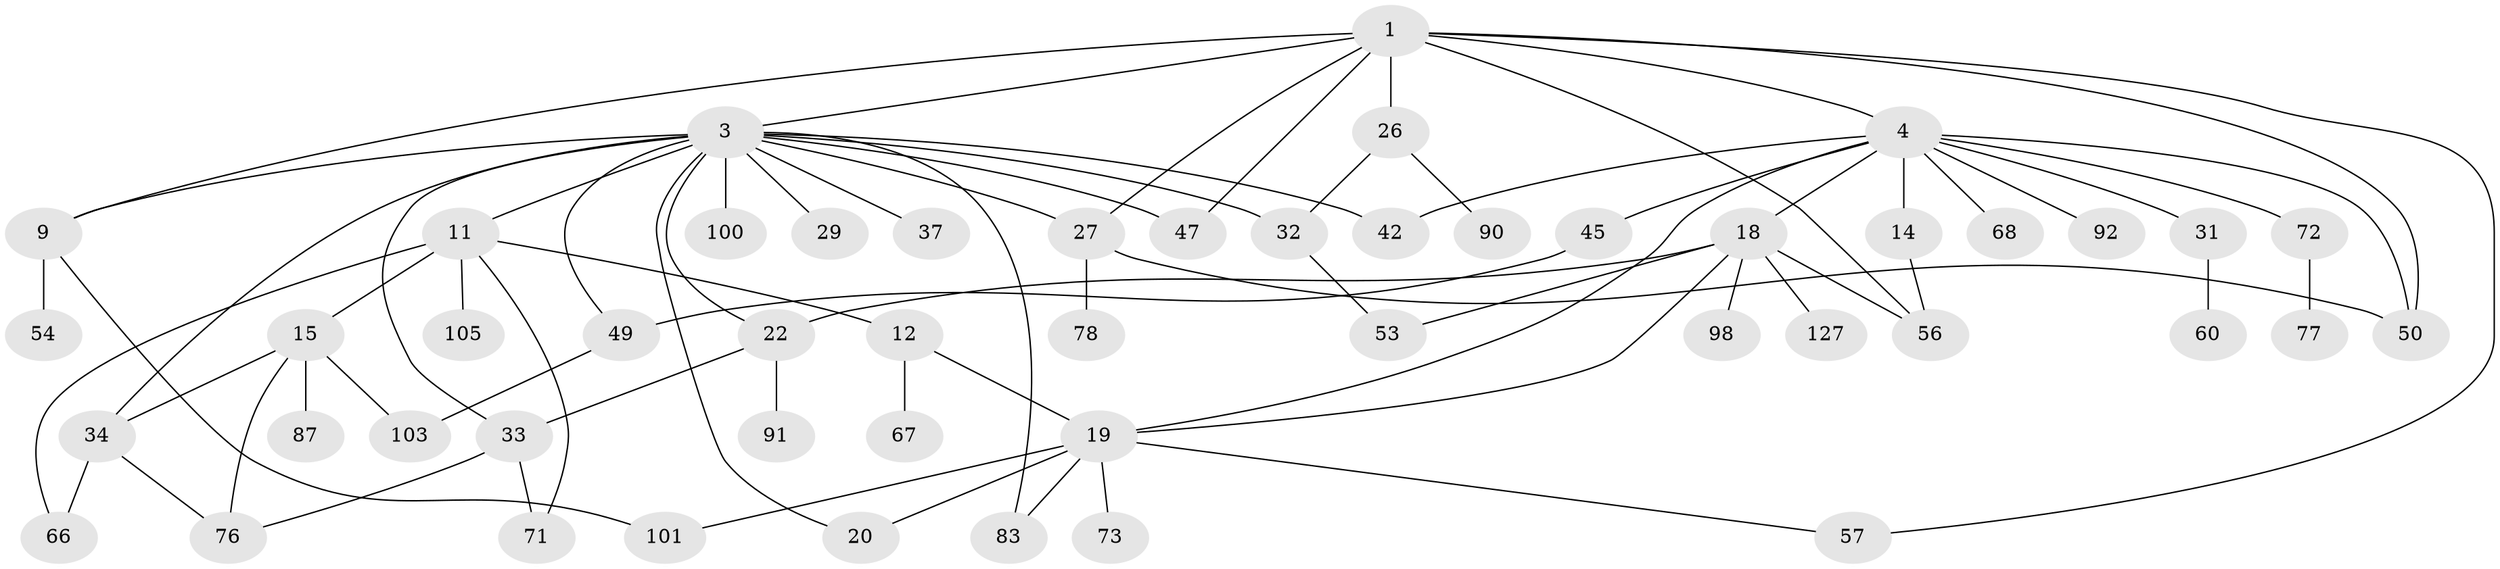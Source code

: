 // original degree distribution, {4: 0.08661417322834646, 8: 0.007874015748031496, 7: 0.015748031496062992, 6: 0.015748031496062992, 5: 0.05511811023622047, 3: 0.2125984251968504, 2: 0.30708661417322836, 1: 0.2992125984251969}
// Generated by graph-tools (version 1.1) at 2025/16/03/04/25 18:16:58]
// undirected, 50 vertices, 74 edges
graph export_dot {
graph [start="1"]
  node [color=gray90,style=filled];
  1 [super="+2+96"];
  3 [super="+5+6+17+46+8"];
  4 [super="+13+7+21"];
  9 [super="+40+89"];
  11 [super="+16"];
  12 [super="+81+51"];
  14 [super="+94"];
  15 [super="+24+23"];
  18 [super="+79+28+38"];
  19 [super="+122+114+69"];
  20 [super="+63"];
  22 [super="+41+36"];
  26 [super="+119+35"];
  27 [super="+70"];
  29;
  31 [super="+52+48"];
  32 [super="+112"];
  33 [super="+95+104+43"];
  34 [super="+102+99"];
  37;
  42;
  45;
  47 [super="+93"];
  49;
  50 [super="+61"];
  53 [super="+65"];
  54;
  56 [super="+62"];
  57;
  60;
  66 [super="+125+75"];
  67;
  68 [super="+74"];
  71;
  72 [super="+80"];
  73;
  76;
  77;
  78;
  83;
  87;
  90;
  91;
  92;
  98;
  100;
  101 [super="+110"];
  103 [super="+113"];
  105;
  127;
  1 -- 9;
  1 -- 57;
  1 -- 3;
  1 -- 4;
  1 -- 47;
  1 -- 50;
  1 -- 56;
  1 -- 26;
  1 -- 27;
  3 -- 11;
  3 -- 20;
  3 -- 37;
  3 -- 32;
  3 -- 33;
  3 -- 22 [weight=2];
  3 -- 29;
  3 -- 47;
  3 -- 9;
  3 -- 27;
  3 -- 49;
  3 -- 34;
  3 -- 83;
  3 -- 100;
  3 -- 42;
  4 -- 14;
  4 -- 31;
  4 -- 68;
  4 -- 18 [weight=3];
  4 -- 19;
  4 -- 50;
  4 -- 72;
  4 -- 42;
  4 -- 45;
  4 -- 92;
  9 -- 54;
  9 -- 101;
  11 -- 12;
  11 -- 15;
  11 -- 105;
  11 -- 66;
  11 -- 71;
  12 -- 19;
  12 -- 67;
  14 -- 56;
  15 -- 34;
  15 -- 76;
  15 -- 103;
  15 -- 87;
  18 -- 56;
  18 -- 53;
  18 -- 19;
  18 -- 98;
  18 -- 22;
  18 -- 127;
  19 -- 57;
  19 -- 83;
  19 -- 101;
  19 -- 73;
  19 -- 20;
  22 -- 91;
  22 -- 33;
  26 -- 32;
  26 -- 90;
  27 -- 78;
  27 -- 50;
  31 -- 60;
  32 -- 53;
  33 -- 76;
  33 -- 71;
  34 -- 76;
  34 -- 66;
  45 -- 49;
  49 -- 103;
  72 -- 77;
}
